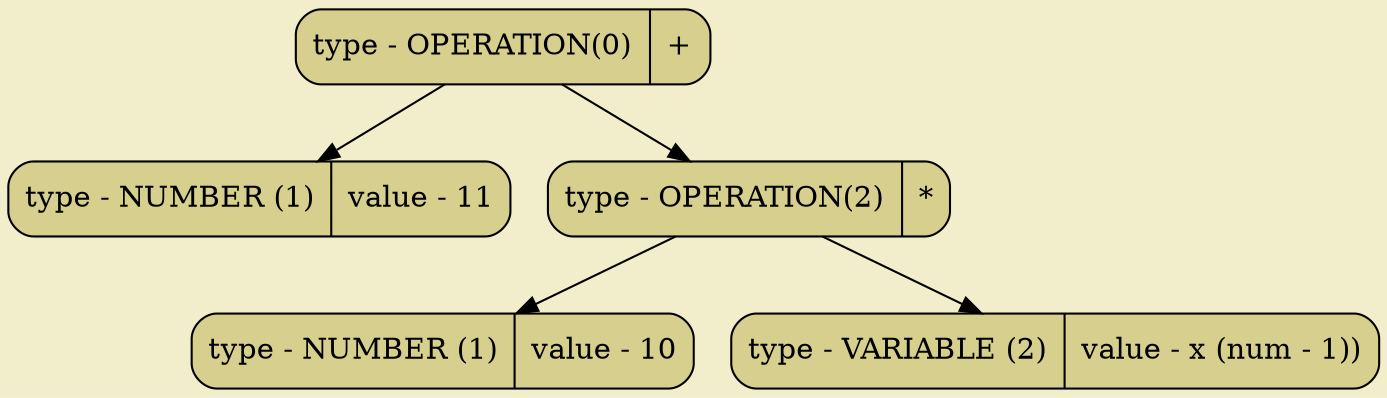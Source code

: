 digraph
{
bgcolor="#F2EECB";
rankdir = TB;
POINT_0x587dad99f490[shape=Mrecord, label = "type - OPERATION(0) | +", style="filled",fillcolor="#D7CF8D"]
POINT_0x587dad99f8c0[shape=Mrecord, label = "type - NUMBER (1) | value - 11", style="filled",fillcolor="#D7CF8D"]
POINT_0x587dad99f9e0[shape=Mrecord, label = "type - OPERATION(2) | *", style="filled",fillcolor="#D7CF8D"]
POINT_0x587dad99fa00[shape=Mrecord, label = "type - NUMBER (1) | value - 10", style="filled",fillcolor="#D7CF8D"]
POINT_0x587dad99fa60[shape=Mrecord, label = "type - VARIABLE (2) | value - x (num - 1))", style="filled",fillcolor="#D7CF8D"]
POINT_0x587dad99f490 -> POINT_0x587dad99f8c0
POINT_0x587dad99f490 -> POINT_0x587dad99f9e0
POINT_0x587dad99f9e0 -> POINT_0x587dad99fa00
POINT_0x587dad99f9e0 -> POINT_0x587dad99fa60
}
